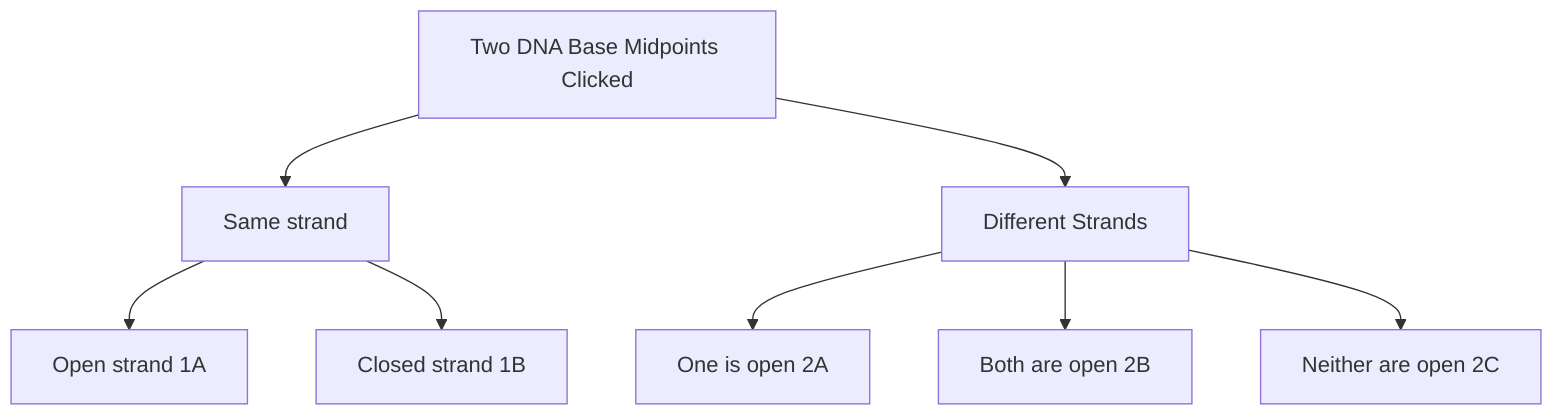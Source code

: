 graph TD
    A[Two DNA Base Midpoints Clicked]
    A1[Same strand]
    A2[Different Strands]

    A --> A1
    A --> A2

    A1 --> A1A[Open strand 1A]
    A1 --> A1B[Closed strand 1B]

    A2 --> A2A[One is open 2A]
    A2 --> A2B[Both are open 2B]
    A2 --> A2C[Neither are open 2C]